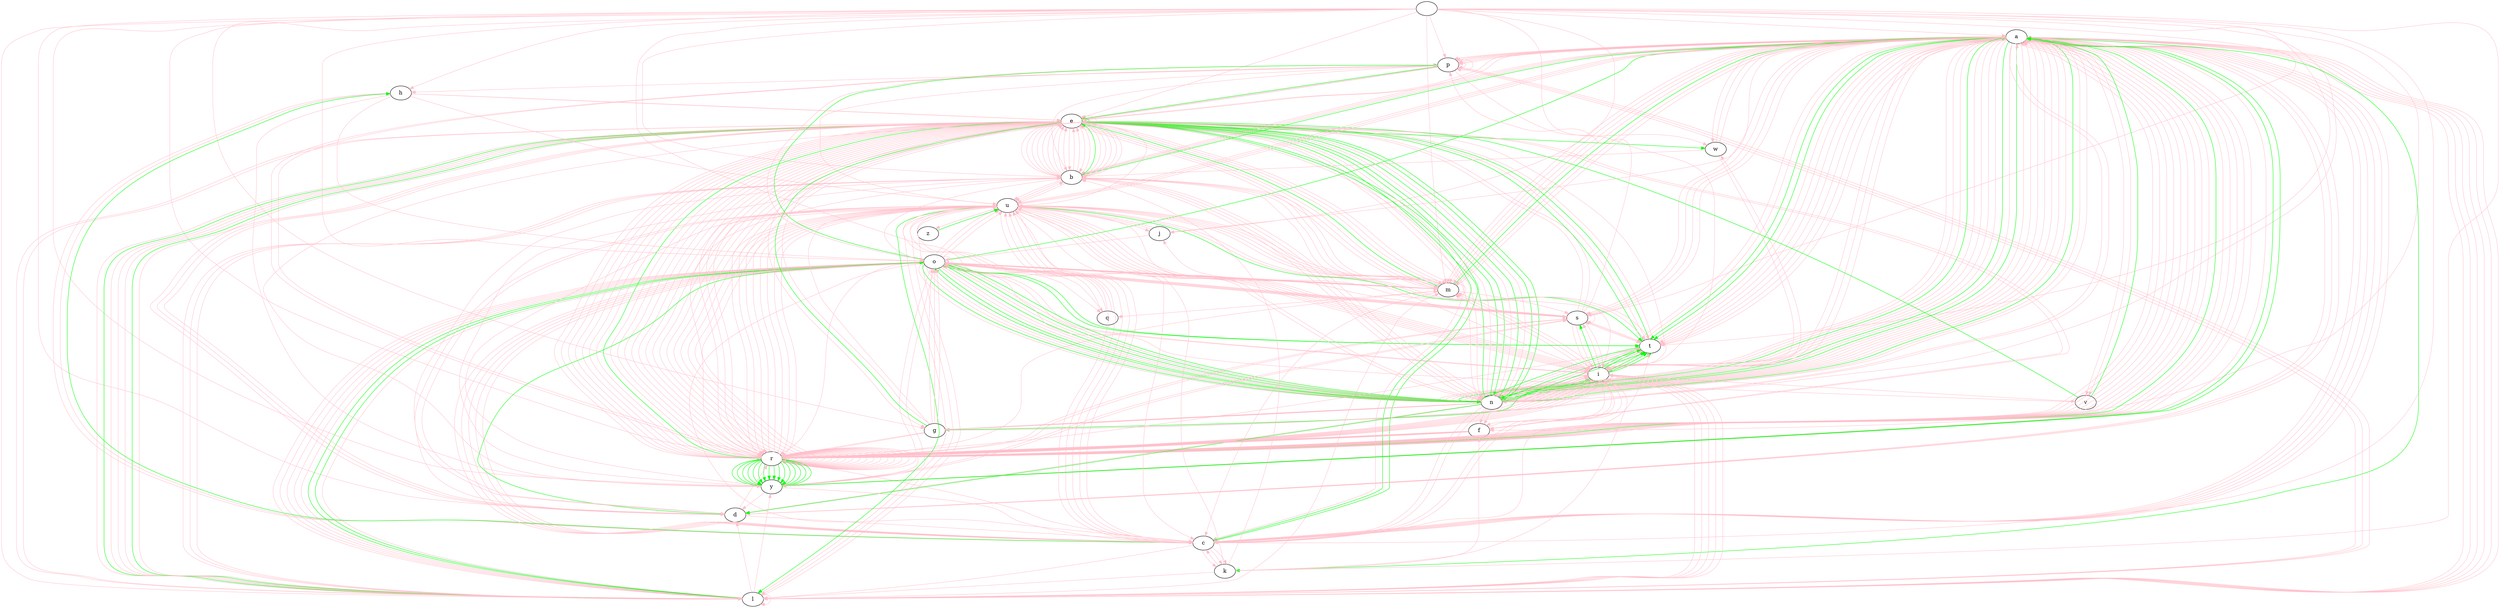 digraph Trie {
	"" -> "a" [color=pink];
	"a" -> "p" [color=pink];
	"p" -> "p" [color=pink];
	"p" -> "l" [color=pink];
	"l" -> "e" [color=green];
	"p" -> "r" [color=pink];
	"r" -> "i" [color=pink];
	"i" -> "c" [color=pink];
	"c" -> "o" [color=pink];
	"o" -> "t" [color=green];
	"a" -> "v" [color=pink];
	"v" -> "o" [color=pink];
	"o" -> "c" [color=pink];
	"c" -> "a" [color=pink];
	"a" -> "d" [color=pink];
	"d" -> "o" [color=green];
	"" -> "b" [color=pink];
	"b" -> "a" [color=pink];
	"a" -> "n" [color=pink];
	"n" -> "a" [color=pink];
	"a" -> "n" [color=pink];
	"n" -> "a" [color=green];
	"b" -> "i" [color=pink];
	"i" -> "l" [color=pink];
	"l" -> "b" [color=pink];
	"b" -> "e" [color=pink];
	"e" -> "r" [color=pink];
	"r" -> "r" [color=pink];
	"r" -> "y" [color=green];
	"b" -> "l" [color=pink];
	"l" -> "a" [color=pink];
	"a" -> "c" [color=pink];
	"c" -> "k" [color=pink];
	"k" -> "b" [color=pink];
	"b" -> "e" [color=pink];
	"e" -> "r" [color=pink];
	"r" -> "r" [color=pink];
	"r" -> "y" [color=green];
	"k" -> "c" [color=pink];
	"c" -> "u" [color=pink];
	"u" -> "r" [color=pink];
	"r" -> "r" [color=pink];
	"r" -> "a" [color=pink];
	"a" -> "n" [color=pink];
	"n" -> "t" [color=green];
	"l" -> "u" [color=pink];
	"u" -> "e" [color=pink];
	"e" -> "b" [color=pink];
	"b" -> "e" [color=pink];
	"e" -> "r" [color=pink];
	"r" -> "r" [color=pink];
	"r" -> "y" [color=green];
	"b" -> "o" [color=pink];
	"o" -> "y" [color=pink];
	"y" -> "s" [color=pink];
	"s" -> "e" [color=pink];
	"e" -> "n" [color=pink];
	"n" -> "b" [color=pink];
	"b" -> "e" [color=pink];
	"e" -> "r" [color=pink];
	"r" -> "r" [color=pink];
	"r" -> "y" [color=green];
	"" -> "c" [color=pink];
	"c" -> "a" [color=pink];
	"a" -> "n" [color=pink];
	"n" -> "t" [color=pink];
	"t" -> "a" [color=pink];
	"a" -> "l" [color=pink];
	"l" -> "o" [color=pink];
	"o" -> "u" [color=pink];
	"u" -> "p" [color=pink];
	"p" -> "e" [color=green];
	"c" -> "h" [color=pink];
	"h" -> "e" [color=pink];
	"e" -> "r" [color=pink];
	"r" -> "i" [color=pink];
	"i" -> "m" [color=pink];
	"m" -> "o" [color=pink];
	"o" -> "y" [color=pink];
	"y" -> "a" [color=green];
	"r" -> "r" [color=pink];
	"r" -> "y" [color=green];
	"c" -> "l" [color=pink];
	"l" -> "e" [color=pink];
	"e" -> "m" [color=pink];
	"m" -> "e" [color=pink];
	"e" -> "n" [color=pink];
	"n" -> "t" [color=pink];
	"t" -> "i" [color=pink];
	"i" -> "n" [color=pink];
	"n" -> "e" [color=green];
	"l" -> "o" [color=pink];
	"o" -> "u" [color=pink];
	"u" -> "d" [color=pink];
	"d" -> "b" [color=pink];
	"b" -> "e" [color=pink];
	"e" -> "r" [color=pink];
	"r" -> "r" [color=pink];
	"r" -> "y" [color=green];
	"c" -> "o" [color=pink];
	"o" -> "c" [color=pink];
	"c" -> "o" [color=pink];
	"o" -> "n" [color=pink];
	"n" -> "u" [color=pink];
	"u" -> "t" [color=green];
	"c" -> "r" [color=pink];
	"r" -> "a" [color=pink];
	"a" -> "n" [color=pink];
	"n" -> "b" [color=pink];
	"b" -> "e" [color=pink];
	"e" -> "r" [color=pink];
	"r" -> "r" [color=pink];
	"r" -> "y" [color=green];
	"c" -> "u" [color=pink];
	"u" -> "c" [color=pink];
	"c" -> "u" [color=pink];
	"u" -> "m" [color=pink];
	"m" -> "b" [color=pink];
	"b" -> "e" [color=pink];
	"e" -> "r" [color=green];
	"u" -> "r" [color=pink];
	"r" -> "r" [color=pink];
	"r" -> "a" [color=pink];
	"a" -> "n" [color=pink];
	"n" -> "t" [color=green];
	"" -> "d" [color=pink];
	"d" -> "a" [color=pink];
	"a" -> "m" [color=pink];
	"m" -> "s" [color=pink];
	"s" -> "o" [color=pink];
	"o" -> "n" [color=green];
	"a" -> "t" [color=pink];
	"t" -> "e" [color=green];
	"d" -> "r" [color=pink];
	"r" -> "a" [color=pink];
	"a" -> "g" [color=pink];
	"g" -> "o" [color=pink];
	"o" -> "n" [color=pink];
	"n" -> "f" [color=pink];
	"f" -> "r" [color=pink];
	"r" -> "u" [color=pink];
	"u" -> "i" [color=pink];
	"i" -> "t" [color=green];
	"d" -> "u" [color=pink];
	"u" -> "r" [color=pink];
	"r" -> "i" [color=pink];
	"i" -> "a" [color=pink];
	"a" -> "n" [color=green];
	"" -> "e" [color=pink];
	"e" -> "l" [color=pink];
	"l" -> "d" [color=pink];
	"d" -> "e" [color=pink];
	"e" -> "r" [color=pink];
	"r" -> "b" [color=pink];
	"b" -> "e" [color=pink];
	"e" -> "r" [color=pink];
	"r" -> "r" [color=pink];
	"r" -> "y" [color=green];
	"" -> "f" [color=pink];
	"f" -> "e" [color=pink];
	"e" -> "i" [color=pink];
	"i" -> "j" [color=pink];
	"j" -> "o" [color=pink];
	"o" -> "a" [color=green];
	"f" -> "i" [color=pink];
	"i" -> "g" [color=green];
	"" -> "g" [color=pink];
	"g" -> "o" [color=pink];
	"o" -> "o" [color=pink];
	"o" -> "s" [color=pink];
	"s" -> "e" [color=pink];
	"e" -> "b" [color=pink];
	"b" -> "e" [color=pink];
	"e" -> "r" [color=pink];
	"r" -> "r" [color=pink];
	"r" -> "y" [color=green];
	"g" -> "r" [color=pink];
	"r" -> "a" [color=pink];
	"a" -> "p" [color=pink];
	"p" -> "e" [color=pink];
	"e" -> "f" [color=pink];
	"f" -> "r" [color=pink];
	"r" -> "u" [color=pink];
	"u" -> "i" [color=pink];
	"i" -> "t" [color=green];
	"g" -> "u" [color=pink];
	"u" -> "a" [color=pink];
	"a" -> "v" [color=pink];
	"v" -> "a" [color=green];
	"" -> "h" [color=pink];
	"h" -> "o" [color=pink];
	"o" -> "n" [color=pink];
	"n" -> "e" [color=pink];
	"e" -> "y" [color=pink];
	"y" -> "b" [color=pink];
	"b" -> "e" [color=pink];
	"e" -> "r" [color=pink];
	"r" -> "r" [color=pink];
	"r" -> "y" [color=green];
	"y" -> "d" [color=pink];
	"d" -> "e" [color=pink];
	"e" -> "w" [color=green];
	"h" -> "u" [color=pink];
	"u" -> "c" [color=pink];
	"c" -> "k" [color=pink];
	"k" -> "l" [color=pink];
	"l" -> "e" [color=pink];
	"e" -> "b" [color=pink];
	"b" -> "e" [color=pink];
	"e" -> "r" [color=pink];
	"r" -> "r" [color=pink];
	"r" -> "y" [color=green];
	"" -> "j" [color=pink];
	"j" -> "a" [color=pink];
	"a" -> "b" [color=pink];
	"b" -> "u" [color=pink];
	"u" -> "t" [color=pink];
	"t" -> "i" [color=pink];
	"i" -> "c" [color=pink];
	"c" -> "a" [color=pink];
	"a" -> "b" [color=pink];
	"b" -> "a" [color=green];
	"a" -> "c" [color=pink];
	"c" -> "k" [color=pink];
	"k" -> "f" [color=pink];
	"f" -> "r" [color=pink];
	"r" -> "u" [color=pink];
	"u" -> "i" [color=pink];
	"i" -> "t" [color=green];
	"a" -> "m" [color=pink];
	"m" -> "b" [color=pink];
	"b" -> "u" [color=pink];
	"u" -> "l" [color=green];
	"j" -> "u" [color=pink];
	"u" -> "j" [color=pink];
	"j" -> "u" [color=pink];
	"u" -> "b" [color=pink];
	"b" -> "e" [color=green];
	"" -> "k" [color=pink];
	"k" -> "i" [color=pink];
	"i" -> "w" [color=pink];
	"w" -> "a" [color=pink];
	"a" -> "n" [color=pink];
	"n" -> "o" [color=green];
	"w" -> "i" [color=pink];
	"i" -> "f" [color=pink];
	"f" -> "r" [color=pink];
	"r" -> "u" [color=pink];
	"u" -> "i" [color=pink];
	"i" -> "t" [color=green];
	"k" -> "u" [color=pink];
	"u" -> "m" [color=pink];
	"m" -> "q" [color=pink];
	"q" -> "u" [color=pink];
	"u" -> "a" [color=pink];
	"a" -> "t" [color=green];
	"" -> "l" [color=pink];
	"l" -> "e" [color=pink];
	"e" -> "m" [color=pink];
	"m" -> "o" [color=pink];
	"o" -> "n" [color=green];
	"l" -> "i" [color=pink];
	"i" -> "m" [color=pink];
	"m" -> "e" [color=green];
	"l" -> "o" [color=pink];
	"o" -> "n" [color=pink];
	"n" -> "g" [color=pink];
	"g" -> "a" [color=pink];
	"a" -> "n" [color=green];
	"o" -> "q" [color=pink];
	"q" -> "u" [color=pink];
	"u" -> "a" [color=pink];
	"a" -> "t" [color=green];
	"l" -> "y" [color=pink];
	"y" -> "c" [color=pink];
	"c" -> "h" [color=pink];
	"h" -> "e" [color=pink];
	"e" -> "e" [color=green];
	"" -> "m" [color=pink];
	"m" -> "a" [color=pink];
	"a" -> "n" [color=pink];
	"n" -> "d" [color=pink];
	"d" -> "a" [color=pink];
	"a" -> "r" [color=pink];
	"r" -> "i" [color=pink];
	"i" -> "n" [color=pink];
	"n" -> "e" [color=green];
	"n" -> "g" [color=pink];
	"g" -> "o" [color=pink];
	"o" -> "s" [color=pink];
	"s" -> "t" [color=pink];
	"t" -> "e" [color=pink];
	"e" -> "e" [color=pink];
	"e" -> "n" [color=green];
	"a" -> "r" [color=pink];
	"r" -> "i" [color=pink];
	"i" -> "o" [color=pink];
	"o" -> "n" [color=pink];
	"n" -> "b" [color=pink];
	"b" -> "e" [color=pink];
	"e" -> "r" [color=pink];
	"r" -> "r" [color=pink];
	"r" -> "y" [color=green];
	"m" -> "e" [color=pink];
	"e" -> "l" [color=pink];
	"l" -> "o" [color=pink];
	"o" -> "n" [color=green];
	"m" -> "u" [color=pink];
	"u" -> "l" [color=pink];
	"l" -> "b" [color=pink];
	"b" -> "e" [color=pink];
	"e" -> "r" [color=pink];
	"r" -> "r" [color=pink];
	"r" -> "y" [color=green];
	"" -> "n" [color=pink];
	"n" -> "a" [color=pink];
	"a" -> "n" [color=pink];
	"n" -> "c" [color=pink];
	"c" -> "e" [color=green];
	"n" -> "e" [color=pink];
	"e" -> "c" [color=pink];
	"c" -> "t" [color=pink];
	"t" -> "a" [color=pink];
	"a" -> "r" [color=pink];
	"r" -> "i" [color=pink];
	"i" -> "n" [color=pink];
	"n" -> "e" [color=green];
	"" -> "o" [color=pink];
	"o" -> "l" [color=pink];
	"l" -> "i" [color=pink];
	"i" -> "v" [color=pink];
	"v" -> "e" [color=green];
	"o" -> "r" [color=pink];
	"r" -> "a" [color=pink];
	"a" -> "n" [color=pink];
	"n" -> "g" [color=pink];
	"g" -> "e" [color=green];
	"" -> "p" [color=pink];
	"p" -> "a" [color=pink];
	"a" -> "p" [color=pink];
	"p" -> "a" [color=pink];
	"a" -> "y" [color=pink];
	"y" -> "a" [color=green];
	"a" -> "s" [color=pink];
	"s" -> "s" [color=pink];
	"s" -> "i" [color=pink];
	"i" -> "o" [color=pink];
	"o" -> "n" [color=pink];
	"n" -> "f" [color=pink];
	"f" -> "r" [color=pink];
	"r" -> "u" [color=pink];
	"u" -> "i" [color=pink];
	"i" -> "t" [color=green];
	"p" -> "e" [color=pink];
	"e" -> "a" [color=pink];
	"a" -> "c" [color=pink];
	"c" -> "h" [color=green];
	"a" -> "r" [color=green];
	"e" -> "r" [color=pink];
	"r" -> "s" [color=pink];
	"s" -> "i" [color=pink];
	"i" -> "m" [color=pink];
	"m" -> "m" [color=pink];
	"m" -> "o" [color=pink];
	"o" -> "n" [color=green];
	"p" -> "h" [color=pink];
	"h" -> "y" [color=pink];
	"y" -> "s" [color=pink];
	"s" -> "a" [color=pink];
	"a" -> "l" [color=pink];
	"l" -> "i" [color=pink];
	"i" -> "s" [color=green];
	"p" -> "i" [color=pink];
	"i" -> "n" [color=pink];
	"n" -> "e" [color=pink];
	"e" -> "a" [color=pink];
	"a" -> "p" [color=pink];
	"p" -> "p" [color=pink];
	"p" -> "l" [color=pink];
	"l" -> "e" [color=green];
	"p" -> "l" [color=pink];
	"l" -> "a" [color=pink];
	"a" -> "n" [color=pink];
	"n" -> "t" [color=pink];
	"t" -> "a" [color=pink];
	"a" -> "i" [color=pink];
	"i" -> "n" [color=green];
	"l" -> "u" [color=pink];
	"u" -> "m" [color=pink];
	"m" -> "c" [color=pink];
	"c" -> "o" [color=pink];
	"o" -> "t" [color=green];
	"p" -> "o" [color=pink];
	"o" -> "m" [color=pink];
	"m" -> "e" [color=pink];
	"e" -> "g" [color=pink];
	"g" -> "r" [color=pink];
	"r" -> "a" [color=pink];
	"a" -> "n" [color=pink];
	"n" -> "a" [color=pink];
	"a" -> "t" [color=pink];
	"t" -> "e" [color=green];
	"e" -> "l" [color=pink];
	"l" -> "o" [color=green];
	"p" -> "r" [color=pink];
	"r" -> "u" [color=pink];
	"u" -> "n" [color=pink];
	"n" -> "e" [color=green];
	"" -> "q" [color=pink];
	"q" -> "u" [color=pink];
	"u" -> "i" [color=pink];
	"i" -> "n" [color=pink];
	"n" -> "c" [color=pink];
	"c" -> "e" [color=green];
	"" -> "r" [color=pink];
	"r" -> "a" [color=pink];
	"a" -> "i" [color=pink];
	"i" -> "s" [color=pink];
	"s" -> "i" [color=pink];
	"i" -> "n" [color=green];
	"a" -> "m" [color=pink];
	"m" -> "b" [color=pink];
	"b" -> "u" [color=pink];
	"u" -> "t" [color=pink];
	"t" -> "a" [color=pink];
	"a" -> "n" [color=green];
	"a" -> "s" [color=pink];
	"s" -> "p" [color=pink];
	"p" -> "b" [color=pink];
	"b" -> "e" [color=pink];
	"e" -> "r" [color=pink];
	"r" -> "r" [color=pink];
	"r" -> "y" [color=green];
	"r" -> "e" [color=pink];
	"e" -> "d" [color=pink];
	"d" -> "c" [color=pink];
	"c" -> "u" [color=pink];
	"u" -> "r" [color=pink];
	"r" -> "r" [color=pink];
	"r" -> "a" [color=pink];
	"a" -> "n" [color=pink];
	"n" -> "t" [color=green];
	"" -> "s" [color=pink];
	"s" -> "a" [color=pink];
	"a" -> "l" [color=pink];
	"l" -> "a" [color=pink];
	"a" -> "k" [color=green];
	"l" -> "m" [color=pink];
	"m" -> "o" [color=pink];
	"o" -> "n" [color=pink];
	"n" -> "b" [color=pink];
	"b" -> "e" [color=pink];
	"e" -> "r" [color=pink];
	"r" -> "r" [color=pink];
	"r" -> "y" [color=green];
	"a" -> "t" [color=pink];
	"t" -> "s" [color=pink];
	"s" -> "u" [color=pink];
	"u" -> "m" [color=pink];
	"m" -> "a" [color=green];
	"s" -> "o" [color=pink];
	"o" -> "u" [color=pink];
	"u" -> "r" [color=pink];
	"r" -> "s" [color=pink];
	"s" -> "o" [color=pink];
	"o" -> "p" [color=green];
	"s" -> "t" [color=pink];
	"t" -> "r" [color=pink];
	"r" -> "a" [color=pink];
	"a" -> "w" [color=pink];
	"w" -> "b" [color=pink];
	"b" -> "e" [color=pink];
	"e" -> "r" [color=pink];
	"r" -> "r" [color=pink];
	"r" -> "y" [color=green];
	"" -> "t" [color=pink];
	"t" -> "a" [color=pink];
	"a" -> "m" [color=pink];
	"m" -> "a" [color=pink];
	"a" -> "r" [color=pink];
	"r" -> "i" [color=pink];
	"i" -> "l" [color=pink];
	"l" -> "l" [color=pink];
	"l" -> "o" [color=green];
	"i" -> "n" [color=pink];
	"n" -> "d" [color=green];
	"a" -> "n" [color=pink];
	"n" -> "g" [color=pink];
	"g" -> "e" [color=pink];
	"e" -> "r" [color=pink];
	"r" -> "i" [color=pink];
	"i" -> "n" [color=pink];
	"n" -> "e" [color=green];
	"" -> "w" [color=pink];
	"w" -> "a" [color=pink];
	"a" -> "t" [color=pink];
	"t" -> "e" [color=pink];
	"e" -> "r" [color=pink];
	"r" -> "m" [color=pink];
	"m" -> "e" [color=pink];
	"e" -> "l" [color=pink];
	"l" -> "o" [color=pink];
	"o" -> "n" [color=green];
	"" -> "y" [color=pink];
	"y" -> "u" [color=pink];
	"u" -> "z" [color=pink];
	"z" -> "u" [color=green];
}
